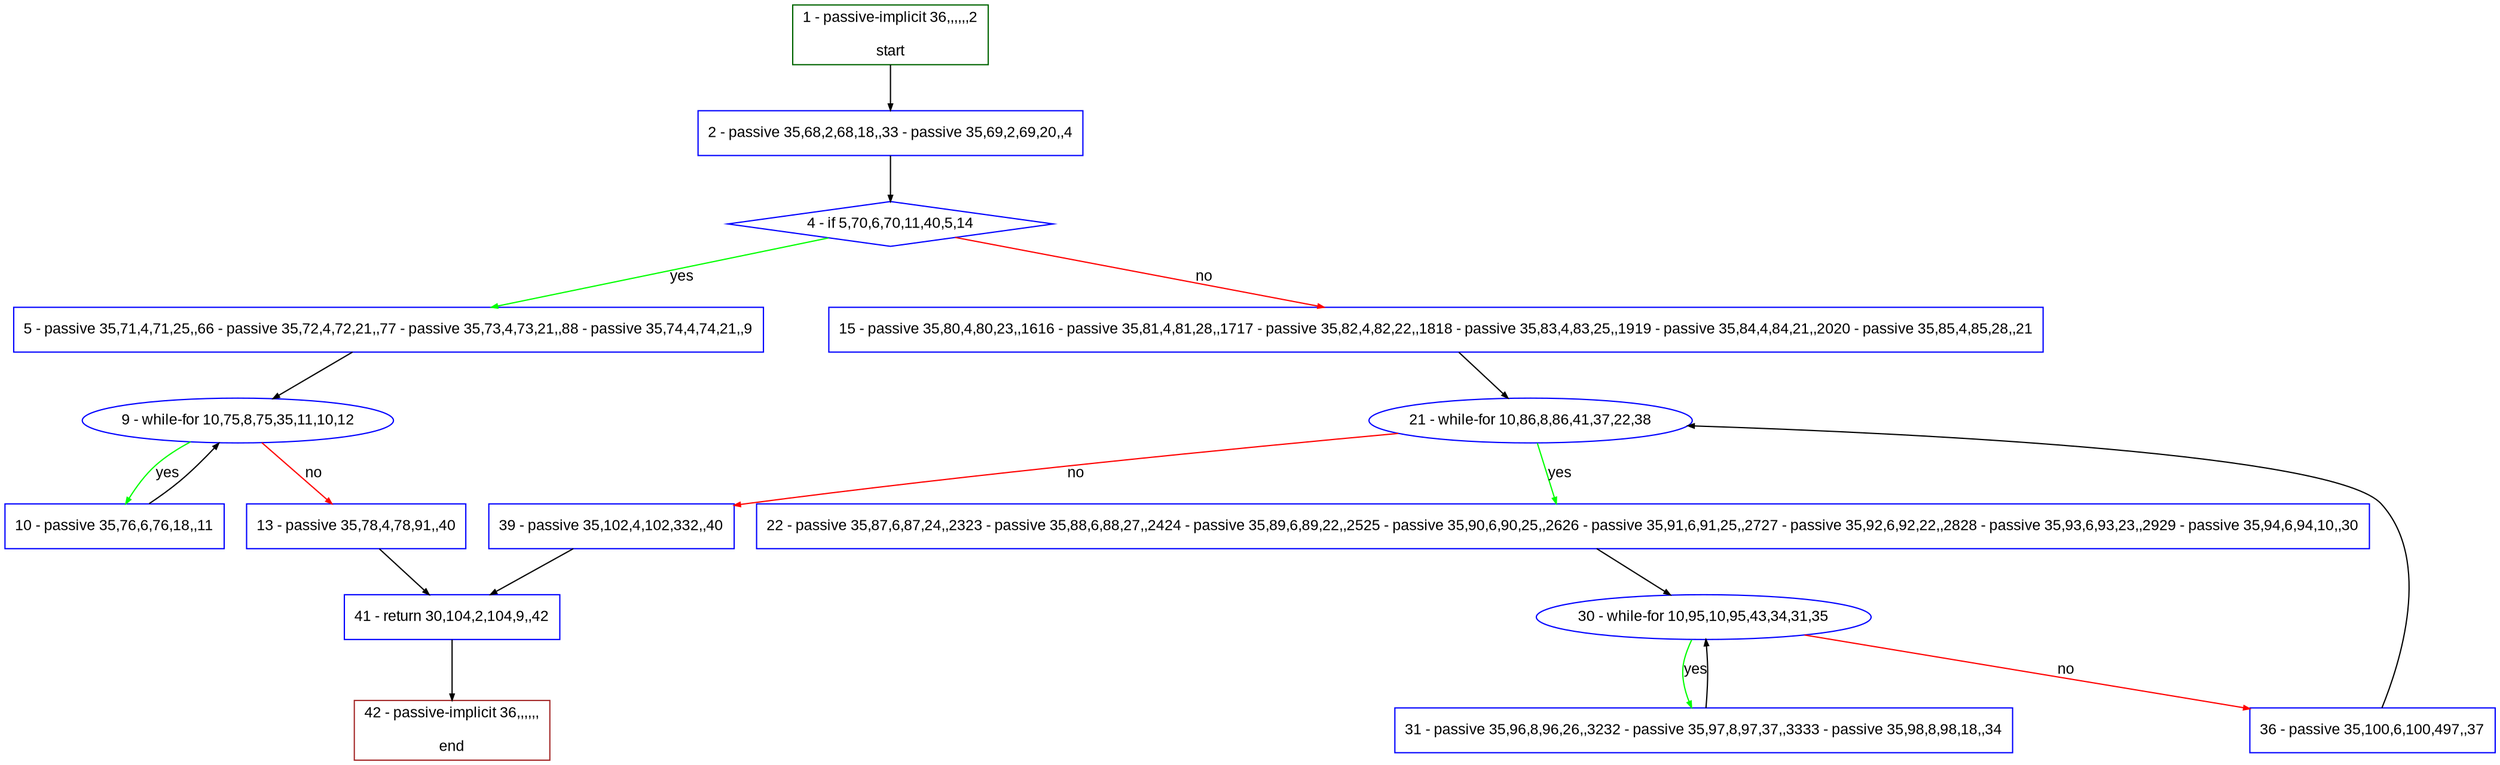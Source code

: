 digraph "" {
  graph [pack="true", label="", fontsize="12", packmode="clust", fontname="Arial", fillcolor="#FFFFCC", bgcolor="white", style="rounded,filled", compound="true"];
  node [node_initialized="no", label="", color="grey", fontsize="12", fillcolor="white", fontname="Arial", style="filled", shape="rectangle", compound="true", fixedsize="false"];
  edge [fontcolor="black", arrowhead="normal", arrowtail="none", arrowsize="0.5", ltail="", label="", color="black", fontsize="12", lhead="", fontname="Arial", dir="forward", compound="true"];
  __N1 [label="2 - passive 35,68,2,68,18,,33 - passive 35,69,2,69,20,,4", color="#0000ff", fillcolor="#ffffff", style="filled", shape="box"];
  __N2 [label="1 - passive-implicit 36,,,,,,2\n\nstart", color="#006400", fillcolor="#ffffff", style="filled", shape="box"];
  __N3 [label="4 - if 5,70,6,70,11,40,5,14", color="#0000ff", fillcolor="#ffffff", style="filled", shape="diamond"];
  __N4 [label="5 - passive 35,71,4,71,25,,66 - passive 35,72,4,72,21,,77 - passive 35,73,4,73,21,,88 - passive 35,74,4,74,21,,9", color="#0000ff", fillcolor="#ffffff", style="filled", shape="box"];
  __N5 [label="15 - passive 35,80,4,80,23,,1616 - passive 35,81,4,81,28,,1717 - passive 35,82,4,82,22,,1818 - passive 35,83,4,83,25,,1919 - passive 35,84,4,84,21,,2020 - passive 35,85,4,85,28,,21", color="#0000ff", fillcolor="#ffffff", style="filled", shape="box"];
  __N6 [label="9 - while-for 10,75,8,75,35,11,10,12", color="#0000ff", fillcolor="#ffffff", style="filled", shape="oval"];
  __N7 [label="10 - passive 35,76,6,76,18,,11", color="#0000ff", fillcolor="#ffffff", style="filled", shape="box"];
  __N8 [label="13 - passive 35,78,4,78,91,,40", color="#0000ff", fillcolor="#ffffff", style="filled", shape="box"];
  __N9 [label="41 - return 30,104,2,104,9,,42", color="#0000ff", fillcolor="#ffffff", style="filled", shape="box"];
  __N10 [label="21 - while-for 10,86,8,86,41,37,22,38", color="#0000ff", fillcolor="#ffffff", style="filled", shape="oval"];
  __N11 [label="22 - passive 35,87,6,87,24,,2323 - passive 35,88,6,88,27,,2424 - passive 35,89,6,89,22,,2525 - passive 35,90,6,90,25,,2626 - passive 35,91,6,91,25,,2727 - passive 35,92,6,92,22,,2828 - passive 35,93,6,93,23,,2929 - passive 35,94,6,94,10,,30", color="#0000ff", fillcolor="#ffffff", style="filled", shape="box"];
  __N12 [label="39 - passive 35,102,4,102,332,,40", color="#0000ff", fillcolor="#ffffff", style="filled", shape="box"];
  __N13 [label="30 - while-for 10,95,10,95,43,34,31,35", color="#0000ff", fillcolor="#ffffff", style="filled", shape="oval"];
  __N14 [label="31 - passive 35,96,8,96,26,,3232 - passive 35,97,8,97,37,,3333 - passive 35,98,8,98,18,,34", color="#0000ff", fillcolor="#ffffff", style="filled", shape="box"];
  __N15 [label="36 - passive 35,100,6,100,497,,37", color="#0000ff", fillcolor="#ffffff", style="filled", shape="box"];
  __N16 [label="42 - passive-implicit 36,,,,,,\n\nend", color="#a52a2a", fillcolor="#ffffff", style="filled", shape="box"];
  __N2 -> __N1 [arrowhead="normal", arrowtail="none", color="#000000", label="", dir="forward"];
  __N1 -> __N3 [arrowhead="normal", arrowtail="none", color="#000000", label="", dir="forward"];
  __N3 -> __N4 [arrowhead="normal", arrowtail="none", color="#00ff00", label="yes", dir="forward"];
  __N3 -> __N5 [arrowhead="normal", arrowtail="none", color="#ff0000", label="no", dir="forward"];
  __N4 -> __N6 [arrowhead="normal", arrowtail="none", color="#000000", label="", dir="forward"];
  __N6 -> __N7 [arrowhead="normal", arrowtail="none", color="#00ff00", label="yes", dir="forward"];
  __N7 -> __N6 [arrowhead="normal", arrowtail="none", color="#000000", label="", dir="forward"];
  __N6 -> __N8 [arrowhead="normal", arrowtail="none", color="#ff0000", label="no", dir="forward"];
  __N8 -> __N9 [arrowhead="normal", arrowtail="none", color="#000000", label="", dir="forward"];
  __N5 -> __N10 [arrowhead="normal", arrowtail="none", color="#000000", label="", dir="forward"];
  __N10 -> __N11 [arrowhead="normal", arrowtail="none", color="#00ff00", label="yes", dir="forward"];
  __N10 -> __N12 [arrowhead="normal", arrowtail="none", color="#ff0000", label="no", dir="forward"];
  __N11 -> __N13 [arrowhead="normal", arrowtail="none", color="#000000", label="", dir="forward"];
  __N13 -> __N14 [arrowhead="normal", arrowtail="none", color="#00ff00", label="yes", dir="forward"];
  __N14 -> __N13 [arrowhead="normal", arrowtail="none", color="#000000", label="", dir="forward"];
  __N13 -> __N15 [arrowhead="normal", arrowtail="none", color="#ff0000", label="no", dir="forward"];
  __N15 -> __N10 [arrowhead="normal", arrowtail="none", color="#000000", label="", dir="forward"];
  __N12 -> __N9 [arrowhead="normal", arrowtail="none", color="#000000", label="", dir="forward"];
  __N9 -> __N16 [arrowhead="normal", arrowtail="none", color="#000000", label="", dir="forward"];
}
